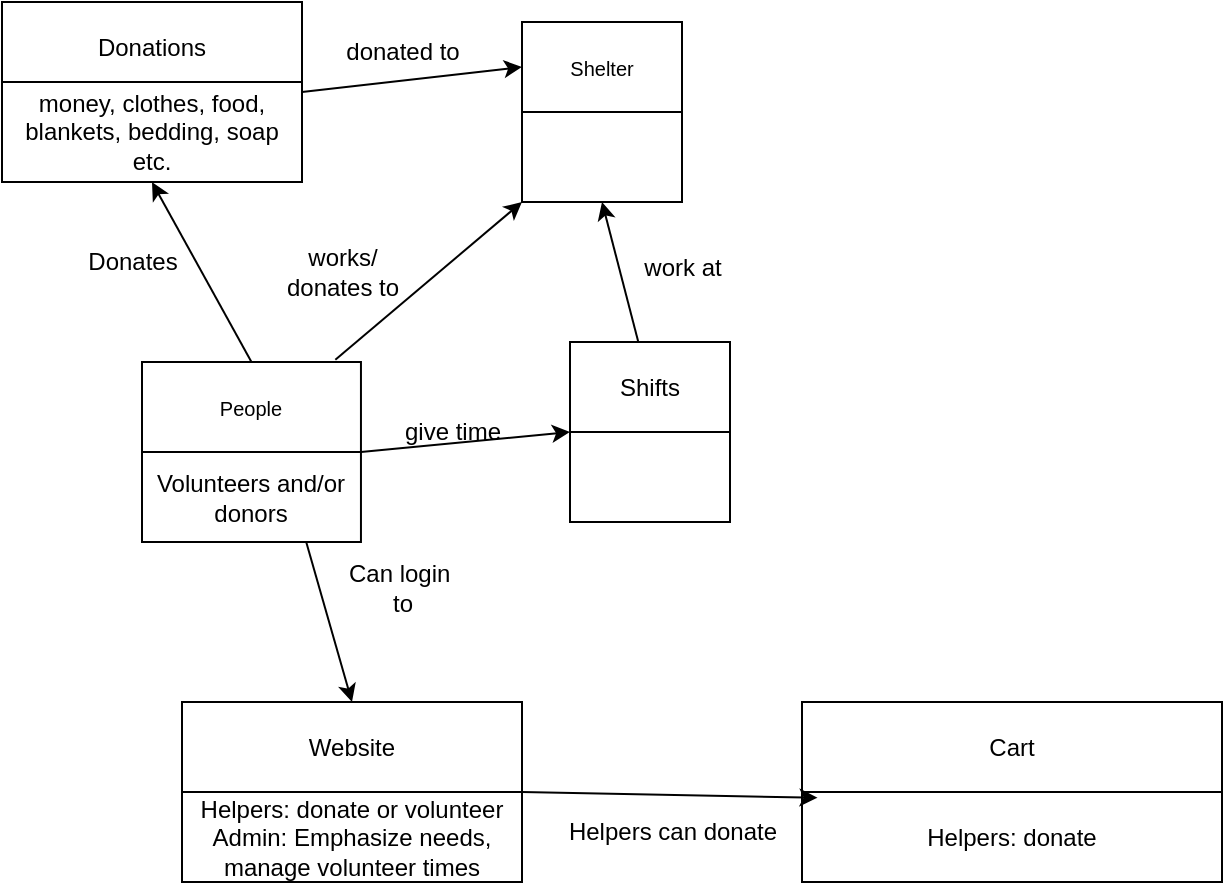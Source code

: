 <mxfile version="21.7.1" type="github">
  <diagram id="C5RBs43oDa-KdzZeNtuy" name="Page-1">
    <mxGraphModel dx="1050" dy="589" grid="1" gridSize="10" guides="1" tooltips="1" connect="1" arrows="1" fold="1" page="1" pageScale="1" pageWidth="827" pageHeight="1169" math="0" shadow="0">
      <root>
        <mxCell id="WIyWlLk6GJQsqaUBKTNV-0" />
        <mxCell id="WIyWlLk6GJQsqaUBKTNV-1" parent="WIyWlLk6GJQsqaUBKTNV-0" />
        <mxCell id="St44Bd5XHEi7_r3chmtu-4" value="" style="group" parent="WIyWlLk6GJQsqaUBKTNV-1" vertex="1" connectable="0">
          <mxGeometry x="350" y="290" width="80" height="90" as="geometry" />
        </mxCell>
        <mxCell id="St44Bd5XHEi7_r3chmtu-2" value="&lt;font size=&quot;1&quot;&gt;Shelter&lt;/font&gt;" style="rounded=0;whiteSpace=wrap;html=1;" parent="St44Bd5XHEi7_r3chmtu-4" vertex="1">
          <mxGeometry width="80" height="45" as="geometry" />
        </mxCell>
        <mxCell id="St44Bd5XHEi7_r3chmtu-3" value="" style="rounded=0;whiteSpace=wrap;html=1;" parent="St44Bd5XHEi7_r3chmtu-4" vertex="1">
          <mxGeometry y="45" width="80" height="45" as="geometry" />
        </mxCell>
        <mxCell id="St44Bd5XHEi7_r3chmtu-5" value="" style="group" parent="WIyWlLk6GJQsqaUBKTNV-1" vertex="1" connectable="0">
          <mxGeometry x="160" y="460" width="130" height="90" as="geometry" />
        </mxCell>
        <mxCell id="St44Bd5XHEi7_r3chmtu-6" value="&lt;font size=&quot;1&quot;&gt;People&lt;/font&gt;" style="rounded=0;whiteSpace=wrap;html=1;" parent="St44Bd5XHEi7_r3chmtu-5" vertex="1">
          <mxGeometry width="109.474" height="45" as="geometry" />
        </mxCell>
        <mxCell id="St44Bd5XHEi7_r3chmtu-7" value="Volunteers and/or donors" style="rounded=0;whiteSpace=wrap;html=1;" parent="St44Bd5XHEi7_r3chmtu-5" vertex="1">
          <mxGeometry y="45" width="109.474" height="45" as="geometry" />
        </mxCell>
        <mxCell id="St44Bd5XHEi7_r3chmtu-9" value="" style="endArrow=classic;html=1;rounded=0;exitX=0.883;exitY=-0.025;exitDx=0;exitDy=0;exitPerimeter=0;" parent="WIyWlLk6GJQsqaUBKTNV-1" source="St44Bd5XHEi7_r3chmtu-6" edge="1">
          <mxGeometry width="50" height="50" relative="1" as="geometry">
            <mxPoint x="250" y="450" as="sourcePoint" />
            <mxPoint x="350" y="380" as="targetPoint" />
          </mxGeometry>
        </mxCell>
        <mxCell id="St44Bd5XHEi7_r3chmtu-10" value="works/&lt;br&gt;donates to" style="text;html=1;align=center;verticalAlign=middle;resizable=0;points=[];autosize=1;strokeColor=none;fillColor=none;" parent="WIyWlLk6GJQsqaUBKTNV-1" vertex="1">
          <mxGeometry x="220" y="395" width="80" height="40" as="geometry" />
        </mxCell>
        <mxCell id="St44Bd5XHEi7_r3chmtu-11" value="" style="group" parent="WIyWlLk6GJQsqaUBKTNV-1" vertex="1" connectable="0">
          <mxGeometry x="374" y="450" width="80" height="90" as="geometry" />
        </mxCell>
        <mxCell id="St44Bd5XHEi7_r3chmtu-12" value="Shifts" style="rounded=0;whiteSpace=wrap;html=1;" parent="St44Bd5XHEi7_r3chmtu-11" vertex="1">
          <mxGeometry width="80" height="45" as="geometry" />
        </mxCell>
        <mxCell id="St44Bd5XHEi7_r3chmtu-13" value="" style="rounded=0;whiteSpace=wrap;html=1;" parent="St44Bd5XHEi7_r3chmtu-11" vertex="1">
          <mxGeometry y="45" width="80" height="45" as="geometry" />
        </mxCell>
        <mxCell id="5BV0Ulv1FULBEwSFIW00-0" value="" style="group" parent="WIyWlLk6GJQsqaUBKTNV-1" vertex="1" connectable="0">
          <mxGeometry x="90" y="280" width="150" height="90" as="geometry" />
        </mxCell>
        <mxCell id="5BV0Ulv1FULBEwSFIW00-1" value="Donations" style="rounded=0;whiteSpace=wrap;html=1;" parent="5BV0Ulv1FULBEwSFIW00-0" vertex="1">
          <mxGeometry width="150" height="45" as="geometry" />
        </mxCell>
        <mxCell id="5BV0Ulv1FULBEwSFIW00-2" value="money, clothes, food, blankets, bedding, soap etc." style="rounded=0;whiteSpace=wrap;html=1;" parent="5BV0Ulv1FULBEwSFIW00-0" vertex="1">
          <mxGeometry y="40" width="150" height="50" as="geometry" />
        </mxCell>
        <mxCell id="5BV0Ulv1FULBEwSFIW00-3" value="" style="endArrow=classic;html=1;rounded=0;entryX=0.5;entryY=1;entryDx=0;entryDy=0;exitX=0.5;exitY=0;exitDx=0;exitDy=0;" parent="WIyWlLk6GJQsqaUBKTNV-1" target="5BV0Ulv1FULBEwSFIW00-2" edge="1" source="St44Bd5XHEi7_r3chmtu-6">
          <mxGeometry width="50" height="50" relative="1" as="geometry">
            <mxPoint x="200" y="460" as="sourcePoint" />
            <mxPoint x="440" y="280" as="targetPoint" />
          </mxGeometry>
        </mxCell>
        <mxCell id="5BV0Ulv1FULBEwSFIW00-4" value="Donates" style="text;html=1;align=center;verticalAlign=middle;resizable=0;points=[];autosize=1;strokeColor=none;fillColor=none;" parent="WIyWlLk6GJQsqaUBKTNV-1" vertex="1">
          <mxGeometry x="120" y="395" width="70" height="30" as="geometry" />
        </mxCell>
        <mxCell id="5BV0Ulv1FULBEwSFIW00-7" value="" style="endArrow=classic;html=1;rounded=0;exitX=1;exitY=1;exitDx=0;exitDy=0;entryX=0;entryY=0.5;entryDx=0;entryDy=0;" parent="WIyWlLk6GJQsqaUBKTNV-1" source="5BV0Ulv1FULBEwSFIW00-1" target="St44Bd5XHEi7_r3chmtu-2" edge="1">
          <mxGeometry width="50" height="50" relative="1" as="geometry">
            <mxPoint x="240" y="325" as="sourcePoint" />
            <mxPoint x="350" y="313" as="targetPoint" />
          </mxGeometry>
        </mxCell>
        <mxCell id="5BV0Ulv1FULBEwSFIW00-6" value="donated to" style="text;html=1;align=center;verticalAlign=middle;resizable=0;points=[];autosize=1;strokeColor=none;fillColor=none;" parent="WIyWlLk6GJQsqaUBKTNV-1" vertex="1">
          <mxGeometry x="250" y="290" width="80" height="30" as="geometry" />
        </mxCell>
        <mxCell id="5BV0Ulv1FULBEwSFIW00-8" value="" style="endArrow=classic;html=1;rounded=0;entryX=0.5;entryY=1;entryDx=0;entryDy=0;" parent="WIyWlLk6GJQsqaUBKTNV-1" source="St44Bd5XHEi7_r3chmtu-12" target="St44Bd5XHEi7_r3chmtu-3" edge="1">
          <mxGeometry width="50" height="50" relative="1" as="geometry">
            <mxPoint x="390" y="330" as="sourcePoint" />
            <mxPoint x="440" y="280" as="targetPoint" />
          </mxGeometry>
        </mxCell>
        <mxCell id="5BV0Ulv1FULBEwSFIW00-9" value="" style="endArrow=classic;html=1;rounded=0;exitX=1;exitY=1;exitDx=0;exitDy=0;entryX=0;entryY=1;entryDx=0;entryDy=0;" parent="WIyWlLk6GJQsqaUBKTNV-1" source="St44Bd5XHEi7_r3chmtu-6" target="St44Bd5XHEi7_r3chmtu-12" edge="1">
          <mxGeometry width="50" height="50" relative="1" as="geometry">
            <mxPoint x="390" y="330" as="sourcePoint" />
            <mxPoint x="440" y="280" as="targetPoint" />
          </mxGeometry>
        </mxCell>
        <mxCell id="5BV0Ulv1FULBEwSFIW00-11" value="give time" style="text;html=1;align=center;verticalAlign=middle;resizable=0;points=[];autosize=1;strokeColor=none;fillColor=none;" parent="WIyWlLk6GJQsqaUBKTNV-1" vertex="1">
          <mxGeometry x="280" y="480" width="70" height="30" as="geometry" />
        </mxCell>
        <mxCell id="5BV0Ulv1FULBEwSFIW00-12" value="work at" style="text;html=1;align=center;verticalAlign=middle;resizable=0;points=[];autosize=1;strokeColor=none;fillColor=none;" parent="WIyWlLk6GJQsqaUBKTNV-1" vertex="1">
          <mxGeometry x="400" y="398" width="60" height="30" as="geometry" />
        </mxCell>
        <mxCell id="m17-Y4bESD3xmkA4W81M-0" value="" style="group" vertex="1" connectable="0" parent="WIyWlLk6GJQsqaUBKTNV-1">
          <mxGeometry x="180" y="630" width="170" height="90" as="geometry" />
        </mxCell>
        <mxCell id="m17-Y4bESD3xmkA4W81M-1" value="Website" style="rounded=0;whiteSpace=wrap;html=1;" vertex="1" parent="m17-Y4bESD3xmkA4W81M-0">
          <mxGeometry width="170" height="45" as="geometry" />
        </mxCell>
        <mxCell id="m17-Y4bESD3xmkA4W81M-2" value="Helpers: donate or volunteer&lt;br style=&quot;border-color: var(--border-color);&quot;&gt;Admin: Emphasize needs, manage volunteer times" style="rounded=0;whiteSpace=wrap;html=1;" vertex="1" parent="m17-Y4bESD3xmkA4W81M-0">
          <mxGeometry y="45" width="170" height="45" as="geometry" />
        </mxCell>
        <mxCell id="m17-Y4bESD3xmkA4W81M-3" value="" style="endArrow=classic;html=1;rounded=0;exitX=0.75;exitY=1;exitDx=0;exitDy=0;entryX=0.5;entryY=0;entryDx=0;entryDy=0;" edge="1" parent="WIyWlLk6GJQsqaUBKTNV-1" source="St44Bd5XHEi7_r3chmtu-7" target="m17-Y4bESD3xmkA4W81M-1">
          <mxGeometry width="50" height="50" relative="1" as="geometry">
            <mxPoint x="350" y="580" as="sourcePoint" />
            <mxPoint x="400" y="530" as="targetPoint" />
          </mxGeometry>
        </mxCell>
        <mxCell id="m17-Y4bESD3xmkA4W81M-4" value="Can login&amp;nbsp;&lt;br&gt;to" style="text;html=1;align=center;verticalAlign=middle;resizable=0;points=[];autosize=1;strokeColor=none;fillColor=none;" vertex="1" parent="WIyWlLk6GJQsqaUBKTNV-1">
          <mxGeometry x="250" y="553" width="80" height="40" as="geometry" />
        </mxCell>
        <mxCell id="m17-Y4bESD3xmkA4W81M-5" value="" style="group" vertex="1" connectable="0" parent="WIyWlLk6GJQsqaUBKTNV-1">
          <mxGeometry x="490" y="630" width="210" height="90" as="geometry" />
        </mxCell>
        <mxCell id="m17-Y4bESD3xmkA4W81M-6" value="Cart" style="rounded=0;whiteSpace=wrap;html=1;" vertex="1" parent="m17-Y4bESD3xmkA4W81M-5">
          <mxGeometry width="210" height="45" as="geometry" />
        </mxCell>
        <mxCell id="m17-Y4bESD3xmkA4W81M-7" value="Helpers: donate" style="rounded=0;whiteSpace=wrap;html=1;" vertex="1" parent="m17-Y4bESD3xmkA4W81M-5">
          <mxGeometry y="45" width="210" height="45" as="geometry" />
        </mxCell>
        <mxCell id="m17-Y4bESD3xmkA4W81M-10" value="" style="endArrow=classic;html=1;rounded=0;exitX=1;exitY=0;exitDx=0;exitDy=0;entryX=0.037;entryY=1.064;entryDx=0;entryDy=0;entryPerimeter=0;" edge="1" parent="WIyWlLk6GJQsqaUBKTNV-1" source="m17-Y4bESD3xmkA4W81M-2" target="m17-Y4bESD3xmkA4W81M-6">
          <mxGeometry width="50" height="50" relative="1" as="geometry">
            <mxPoint x="350" y="675" as="sourcePoint" />
            <mxPoint x="490" y="675" as="targetPoint" />
          </mxGeometry>
        </mxCell>
        <mxCell id="m17-Y4bESD3xmkA4W81M-9" value="Helpers can donate" style="text;html=1;align=center;verticalAlign=middle;resizable=0;points=[];autosize=1;strokeColor=none;fillColor=none;" vertex="1" parent="WIyWlLk6GJQsqaUBKTNV-1">
          <mxGeometry x="360" y="680" width="130" height="30" as="geometry" />
        </mxCell>
      </root>
    </mxGraphModel>
  </diagram>
</mxfile>
